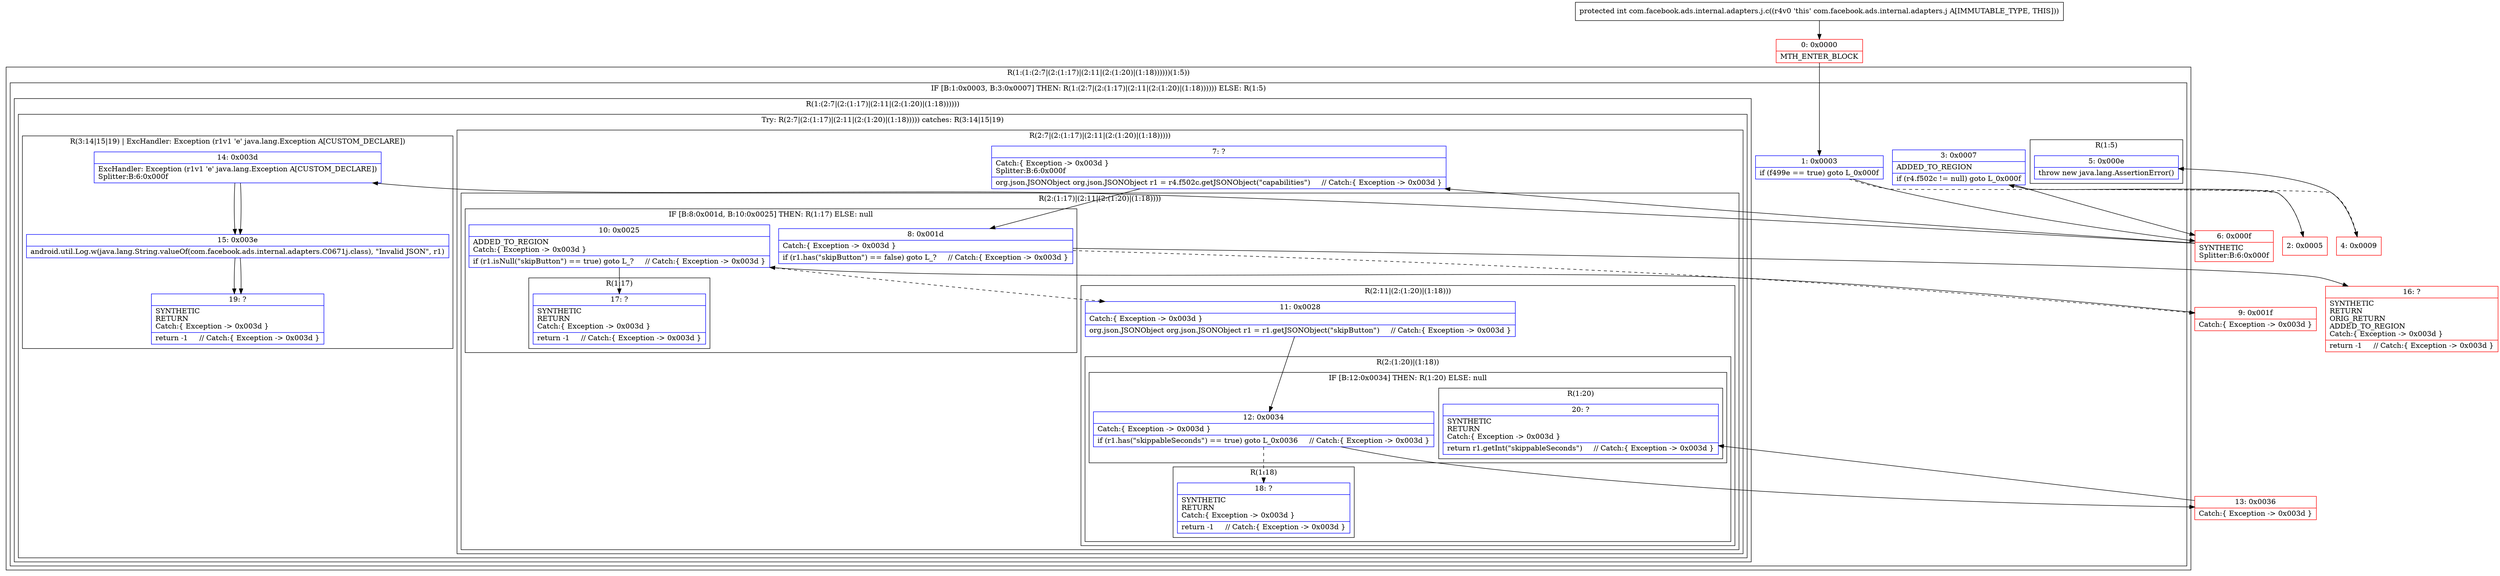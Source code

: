 digraph "CFG forcom.facebook.ads.internal.adapters.j.c()I" {
subgraph cluster_Region_423597127 {
label = "R(1:(1:(2:7|(2:(1:17)|(2:11|(2:(1:20)|(1:18))))))(1:5))";
node [shape=record,color=blue];
subgraph cluster_IfRegion_1395491471 {
label = "IF [B:1:0x0003, B:3:0x0007] THEN: R(1:(2:7|(2:(1:17)|(2:11|(2:(1:20)|(1:18)))))) ELSE: R(1:5)";
node [shape=record,color=blue];
Node_1 [shape=record,label="{1\:\ 0x0003|if (f499e == true) goto L_0x000f\l}"];
Node_3 [shape=record,label="{3\:\ 0x0007|ADDED_TO_REGION\l|if (r4.f502c != null) goto L_0x000f\l}"];
subgraph cluster_Region_1412080414 {
label = "R(1:(2:7|(2:(1:17)|(2:11|(2:(1:20)|(1:18))))))";
node [shape=record,color=blue];
subgraph cluster_TryCatchRegion_1626203045 {
label = "Try: R(2:7|(2:(1:17)|(2:11|(2:(1:20)|(1:18))))) catches: R(3:14|15|19)";
node [shape=record,color=blue];
subgraph cluster_Region_385735992 {
label = "R(2:7|(2:(1:17)|(2:11|(2:(1:20)|(1:18)))))";
node [shape=record,color=blue];
Node_7 [shape=record,label="{7\:\ ?|Catch:\{ Exception \-\> 0x003d \}\lSplitter:B:6:0x000f\l|org.json.JSONObject org.json.JSONObject r1 = r4.f502c.getJSONObject(\"capabilities\")     \/\/ Catch:\{ Exception \-\> 0x003d \}\l}"];
subgraph cluster_Region_85319251 {
label = "R(2:(1:17)|(2:11|(2:(1:20)|(1:18))))";
node [shape=record,color=blue];
subgraph cluster_IfRegion_169112146 {
label = "IF [B:8:0x001d, B:10:0x0025] THEN: R(1:17) ELSE: null";
node [shape=record,color=blue];
Node_8 [shape=record,label="{8\:\ 0x001d|Catch:\{ Exception \-\> 0x003d \}\l|if (r1.has(\"skipButton\") == false) goto L_?     \/\/ Catch:\{ Exception \-\> 0x003d \}\l}"];
Node_10 [shape=record,label="{10\:\ 0x0025|ADDED_TO_REGION\lCatch:\{ Exception \-\> 0x003d \}\l|if (r1.isNull(\"skipButton\") == true) goto L_?     \/\/ Catch:\{ Exception \-\> 0x003d \}\l}"];
subgraph cluster_Region_982719876 {
label = "R(1:17)";
node [shape=record,color=blue];
Node_17 [shape=record,label="{17\:\ ?|SYNTHETIC\lRETURN\lCatch:\{ Exception \-\> 0x003d \}\l|return \-1     \/\/ Catch:\{ Exception \-\> 0x003d \}\l}"];
}
}
subgraph cluster_Region_616336612 {
label = "R(2:11|(2:(1:20)|(1:18)))";
node [shape=record,color=blue];
Node_11 [shape=record,label="{11\:\ 0x0028|Catch:\{ Exception \-\> 0x003d \}\l|org.json.JSONObject org.json.JSONObject r1 = r1.getJSONObject(\"skipButton\")     \/\/ Catch:\{ Exception \-\> 0x003d \}\l}"];
subgraph cluster_Region_991980443 {
label = "R(2:(1:20)|(1:18))";
node [shape=record,color=blue];
subgraph cluster_IfRegion_956220379 {
label = "IF [B:12:0x0034] THEN: R(1:20) ELSE: null";
node [shape=record,color=blue];
Node_12 [shape=record,label="{12\:\ 0x0034|Catch:\{ Exception \-\> 0x003d \}\l|if (r1.has(\"skippableSeconds\") == true) goto L_0x0036     \/\/ Catch:\{ Exception \-\> 0x003d \}\l}"];
subgraph cluster_Region_1083366881 {
label = "R(1:20)";
node [shape=record,color=blue];
Node_20 [shape=record,label="{20\:\ ?|SYNTHETIC\lRETURN\lCatch:\{ Exception \-\> 0x003d \}\l|return r1.getInt(\"skippableSeconds\")     \/\/ Catch:\{ Exception \-\> 0x003d \}\l}"];
}
}
subgraph cluster_Region_887052177 {
label = "R(1:18)";
node [shape=record,color=blue];
Node_18 [shape=record,label="{18\:\ ?|SYNTHETIC\lRETURN\lCatch:\{ Exception \-\> 0x003d \}\l|return \-1     \/\/ Catch:\{ Exception \-\> 0x003d \}\l}"];
}
}
}
}
}
subgraph cluster_Region_529788959 {
label = "R(3:14|15|19) | ExcHandler: Exception (r1v1 'e' java.lang.Exception A[CUSTOM_DECLARE])\l";
node [shape=record,color=blue];
Node_14 [shape=record,label="{14\:\ 0x003d|ExcHandler: Exception (r1v1 'e' java.lang.Exception A[CUSTOM_DECLARE])\lSplitter:B:6:0x000f\l}"];
Node_15 [shape=record,label="{15\:\ 0x003e|android.util.Log.w(java.lang.String.valueOf(com.facebook.ads.internal.adapters.C0671j.class), \"Invalid JSON\", r1)\l}"];
Node_19 [shape=record,label="{19\:\ ?|SYNTHETIC\lRETURN\lCatch:\{ Exception \-\> 0x003d \}\l|return \-1     \/\/ Catch:\{ Exception \-\> 0x003d \}\l}"];
}
}
}
subgraph cluster_Region_1036951892 {
label = "R(1:5)";
node [shape=record,color=blue];
Node_5 [shape=record,label="{5\:\ 0x000e|throw new java.lang.AssertionError()\l}"];
}
}
}
subgraph cluster_Region_529788959 {
label = "R(3:14|15|19) | ExcHandler: Exception (r1v1 'e' java.lang.Exception A[CUSTOM_DECLARE])\l";
node [shape=record,color=blue];
Node_14 [shape=record,label="{14\:\ 0x003d|ExcHandler: Exception (r1v1 'e' java.lang.Exception A[CUSTOM_DECLARE])\lSplitter:B:6:0x000f\l}"];
Node_15 [shape=record,label="{15\:\ 0x003e|android.util.Log.w(java.lang.String.valueOf(com.facebook.ads.internal.adapters.C0671j.class), \"Invalid JSON\", r1)\l}"];
Node_19 [shape=record,label="{19\:\ ?|SYNTHETIC\lRETURN\lCatch:\{ Exception \-\> 0x003d \}\l|return \-1     \/\/ Catch:\{ Exception \-\> 0x003d \}\l}"];
}
Node_0 [shape=record,color=red,label="{0\:\ 0x0000|MTH_ENTER_BLOCK\l}"];
Node_2 [shape=record,color=red,label="{2\:\ 0x0005}"];
Node_4 [shape=record,color=red,label="{4\:\ 0x0009}"];
Node_6 [shape=record,color=red,label="{6\:\ 0x000f|SYNTHETIC\lSplitter:B:6:0x000f\l}"];
Node_9 [shape=record,color=red,label="{9\:\ 0x001f|Catch:\{ Exception \-\> 0x003d \}\l}"];
Node_13 [shape=record,color=red,label="{13\:\ 0x0036|Catch:\{ Exception \-\> 0x003d \}\l}"];
Node_16 [shape=record,color=red,label="{16\:\ ?|SYNTHETIC\lRETURN\lORIG_RETURN\lADDED_TO_REGION\lCatch:\{ Exception \-\> 0x003d \}\l|return \-1     \/\/ Catch:\{ Exception \-\> 0x003d \}\l}"];
MethodNode[shape=record,label="{protected int com.facebook.ads.internal.adapters.j.c((r4v0 'this' com.facebook.ads.internal.adapters.j A[IMMUTABLE_TYPE, THIS])) }"];
MethodNode -> Node_0;
Node_1 -> Node_2[style=dashed];
Node_1 -> Node_6;
Node_3 -> Node_4[style=dashed];
Node_3 -> Node_6;
Node_7 -> Node_8;
Node_8 -> Node_9[style=dashed];
Node_8 -> Node_16;
Node_10 -> Node_11[style=dashed];
Node_10 -> Node_17;
Node_11 -> Node_12;
Node_12 -> Node_13;
Node_12 -> Node_18[style=dashed];
Node_14 -> Node_15;
Node_15 -> Node_19;
Node_14 -> Node_15;
Node_15 -> Node_19;
Node_0 -> Node_1;
Node_2 -> Node_3;
Node_4 -> Node_5;
Node_6 -> Node_7;
Node_6 -> Node_14;
Node_9 -> Node_10;
Node_13 -> Node_20;
}

